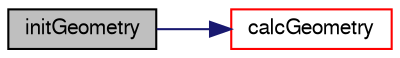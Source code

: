 digraph "initGeometry"
{
  bgcolor="transparent";
  edge [fontname="FreeSans",fontsize="10",labelfontname="FreeSans",labelfontsize="10"];
  node [fontname="FreeSans",fontsize="10",shape=record];
  rankdir="LR";
  Node483 [label="initGeometry",height=0.2,width=0.4,color="black", fillcolor="grey75", style="filled", fontcolor="black"];
  Node483 -> Node484 [color="midnightblue",fontsize="10",style="solid",fontname="FreeSans"];
  Node484 [label="calcGeometry",height=0.2,width=0.4,color="red",URL="$a27434.html#a58bb4c0382e9ee570811fb3f005a0a97",tooltip="Calculate the patch geometry. "];
}
